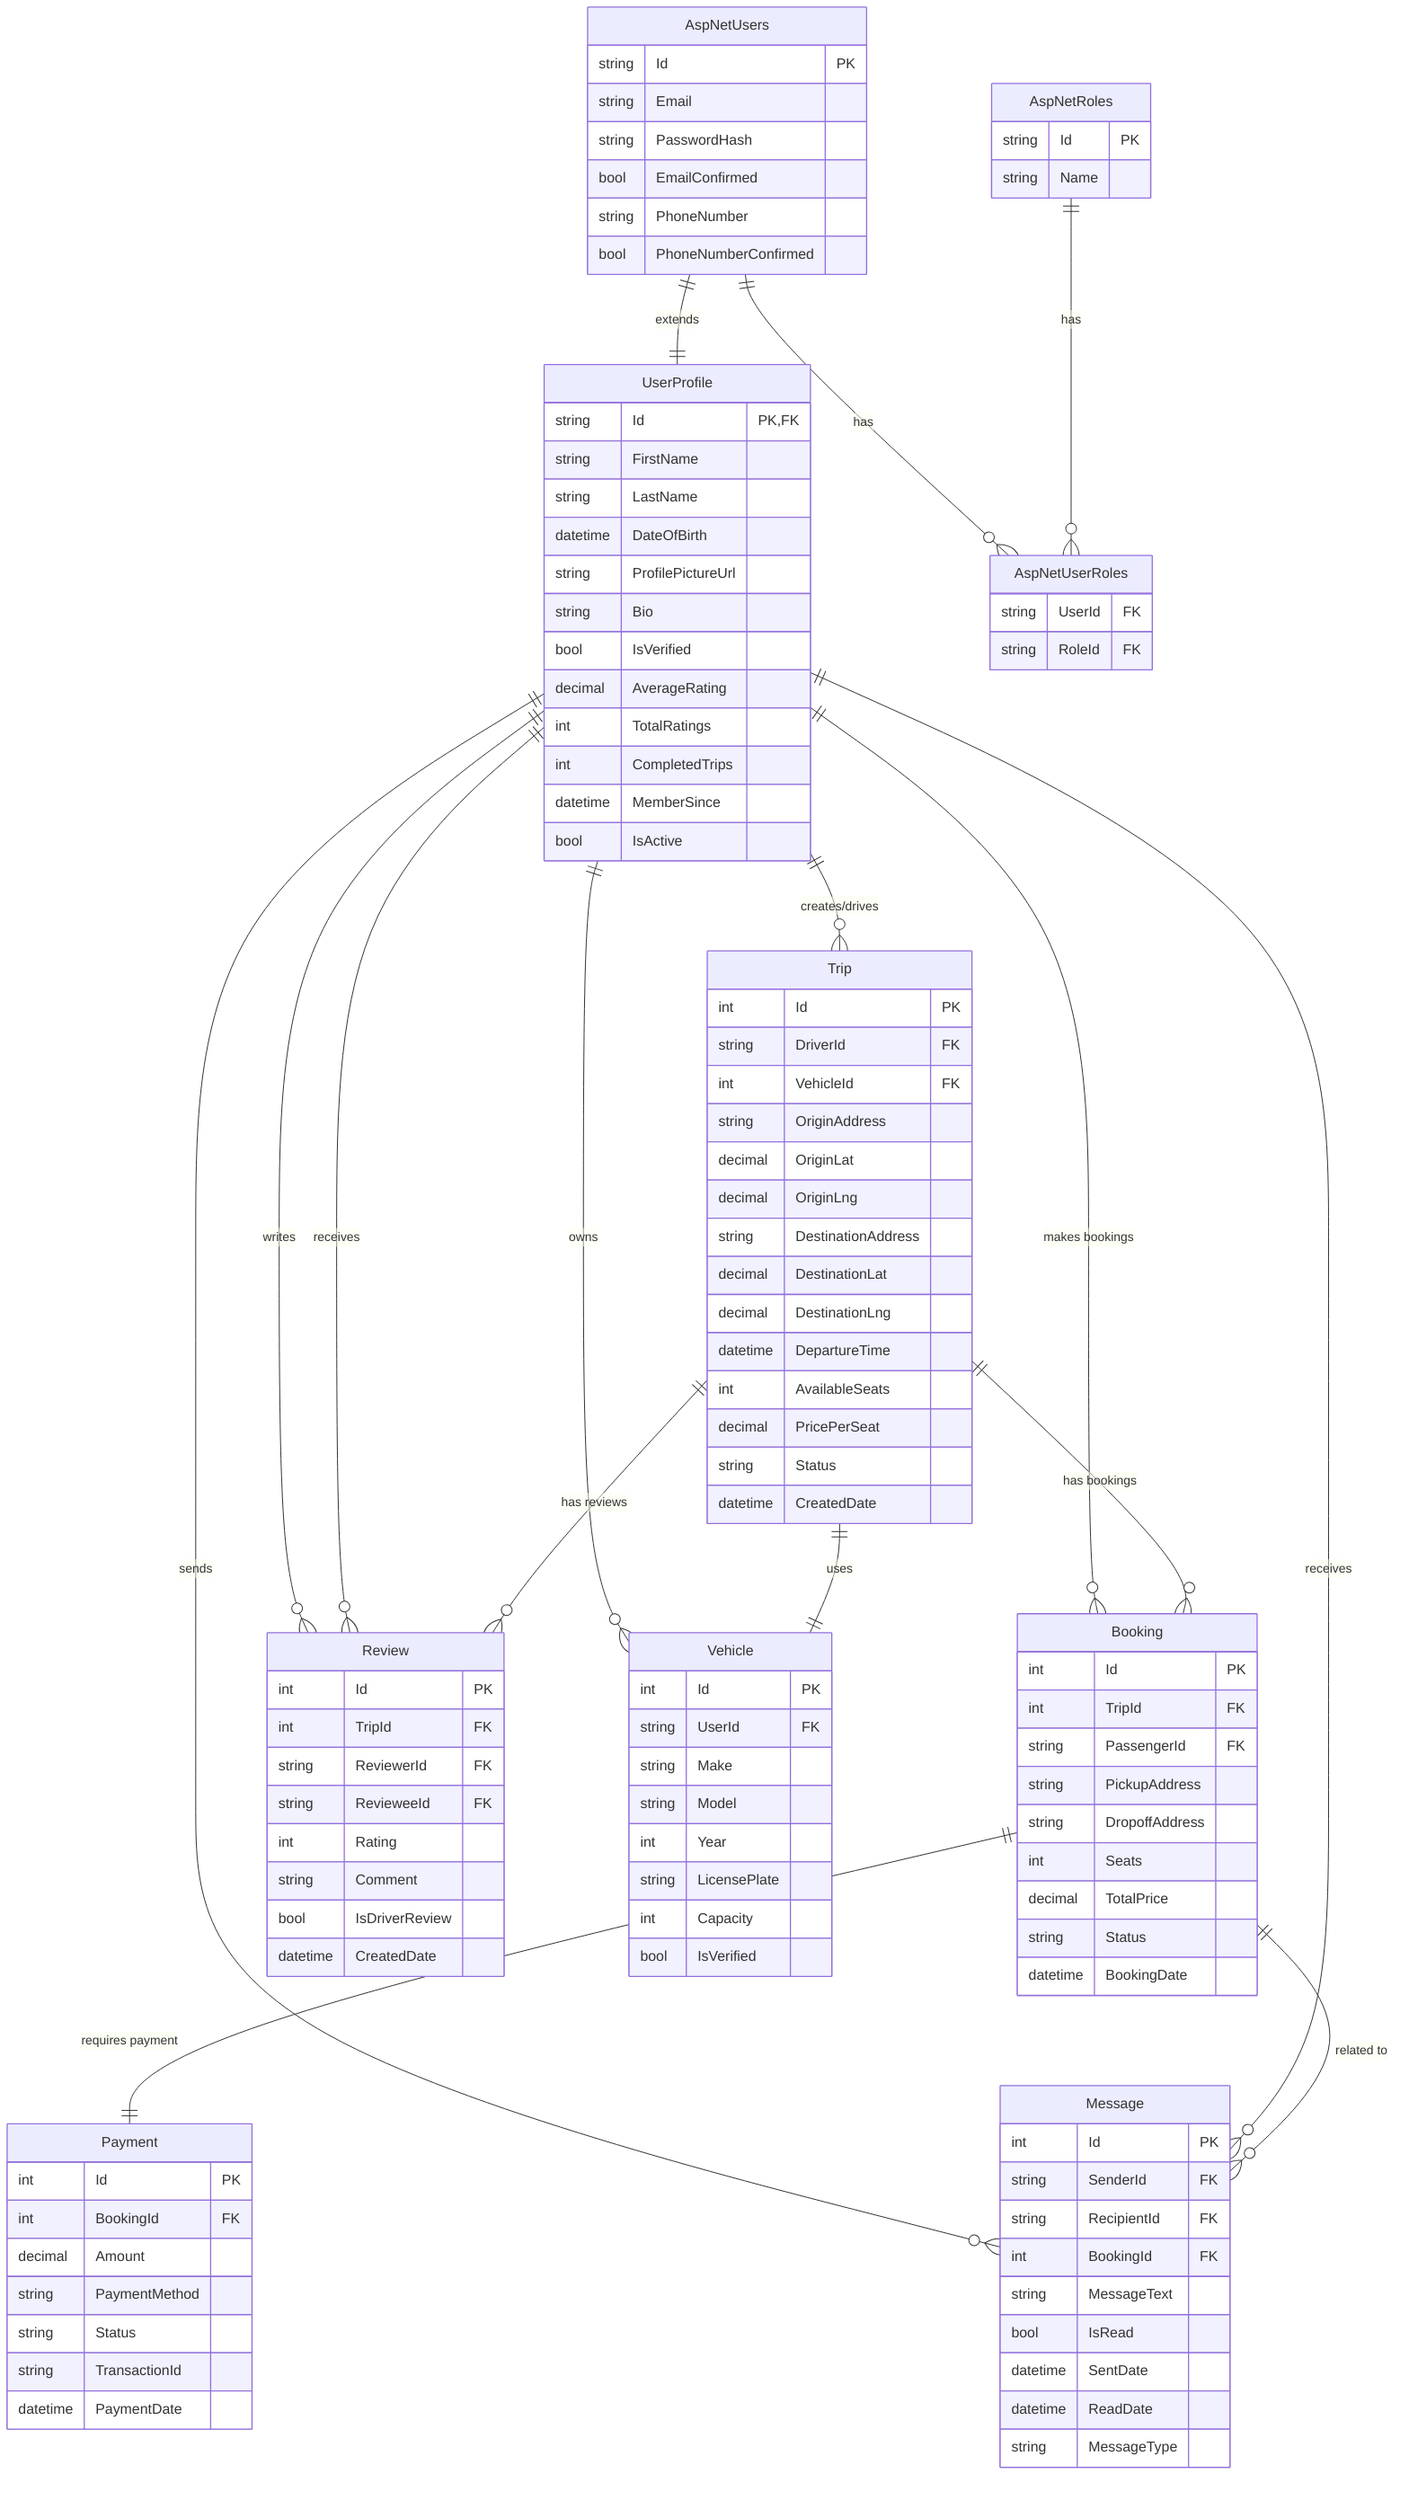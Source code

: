 erDiagram
    %% Simplified Identity
    AspNetUsers ||--|| UserProfile : extends
    AspNetUsers ||--o{ AspNetUserRoles : has
    AspNetRoles ||--o{ AspNetUserRoles : has
    
    %% Core Carpooling
    UserProfile ||--o{ Trip : "creates/drives"
    UserProfile ||--o{ Booking : "makes bookings"
    UserProfile ||--o{ Review : "writes"
    UserProfile ||--o{ Review : "receives"
    UserProfile ||--o{ Vehicle : owns
    UserProfile ||--o{ Message : sends
    UserProfile ||--o{ Message : receives
    
    Trip ||--o{ Booking : "has bookings"
    Trip ||--|| Vehicle : uses
    Trip ||--o{ Review : "has reviews"
    
    Booking ||--|| Payment : "requires payment"
    Booking ||--o{ Message : "related to"

    AspNetUsers {
        string Id PK
        string Email
        string PasswordHash
        bool EmailConfirmed
        string PhoneNumber
        bool PhoneNumberConfirmed
    }

    AspNetRoles {
        string Id PK
        string Name
    }

    AspNetUserRoles {
        string UserId FK
        string RoleId FK
    }

    UserProfile {
        string Id PK,FK
        string FirstName
        string LastName
        datetime DateOfBirth
        string ProfilePictureUrl
        string Bio
        bool IsVerified
        decimal AverageRating
        int TotalRatings
        int CompletedTrips
        datetime MemberSince
        bool IsActive
    }

    Vehicle {
        int Id PK
        string UserId FK
        string Make
        string Model
        int Year
        string LicensePlate
        int Capacity
        bool IsVerified
    }

    Trip {
        int Id PK
        string DriverId FK
        int VehicleId FK
        string OriginAddress
        decimal OriginLat
        decimal OriginLng
        string DestinationAddress
        decimal DestinationLat
        decimal DestinationLng
        datetime DepartureTime
        int AvailableSeats
        decimal PricePerSeat
        string Status
        datetime CreatedDate
    }

    Booking {
        int Id PK
        int TripId FK
        string PassengerId FK
        string PickupAddress
        string DropoffAddress
        int Seats
        decimal TotalPrice
        string Status
        datetime BookingDate
    }

    Payment {
        int Id PK
        int BookingId FK
        decimal Amount
        string PaymentMethod
        string Status
        string TransactionId
        datetime PaymentDate
    }

    Review {
        int Id PK
        int TripId FK
        string ReviewerId FK
        string RevieweeId FK
        int Rating
        string Comment
        bool IsDriverReview
        datetime CreatedDate
    }

    Message {
        int Id PK
        string SenderId FK
        string RecipientId FK
        int BookingId FK
        string MessageText
        bool IsRead
        datetime SentDate
        datetime ReadDate
        string MessageType
    }